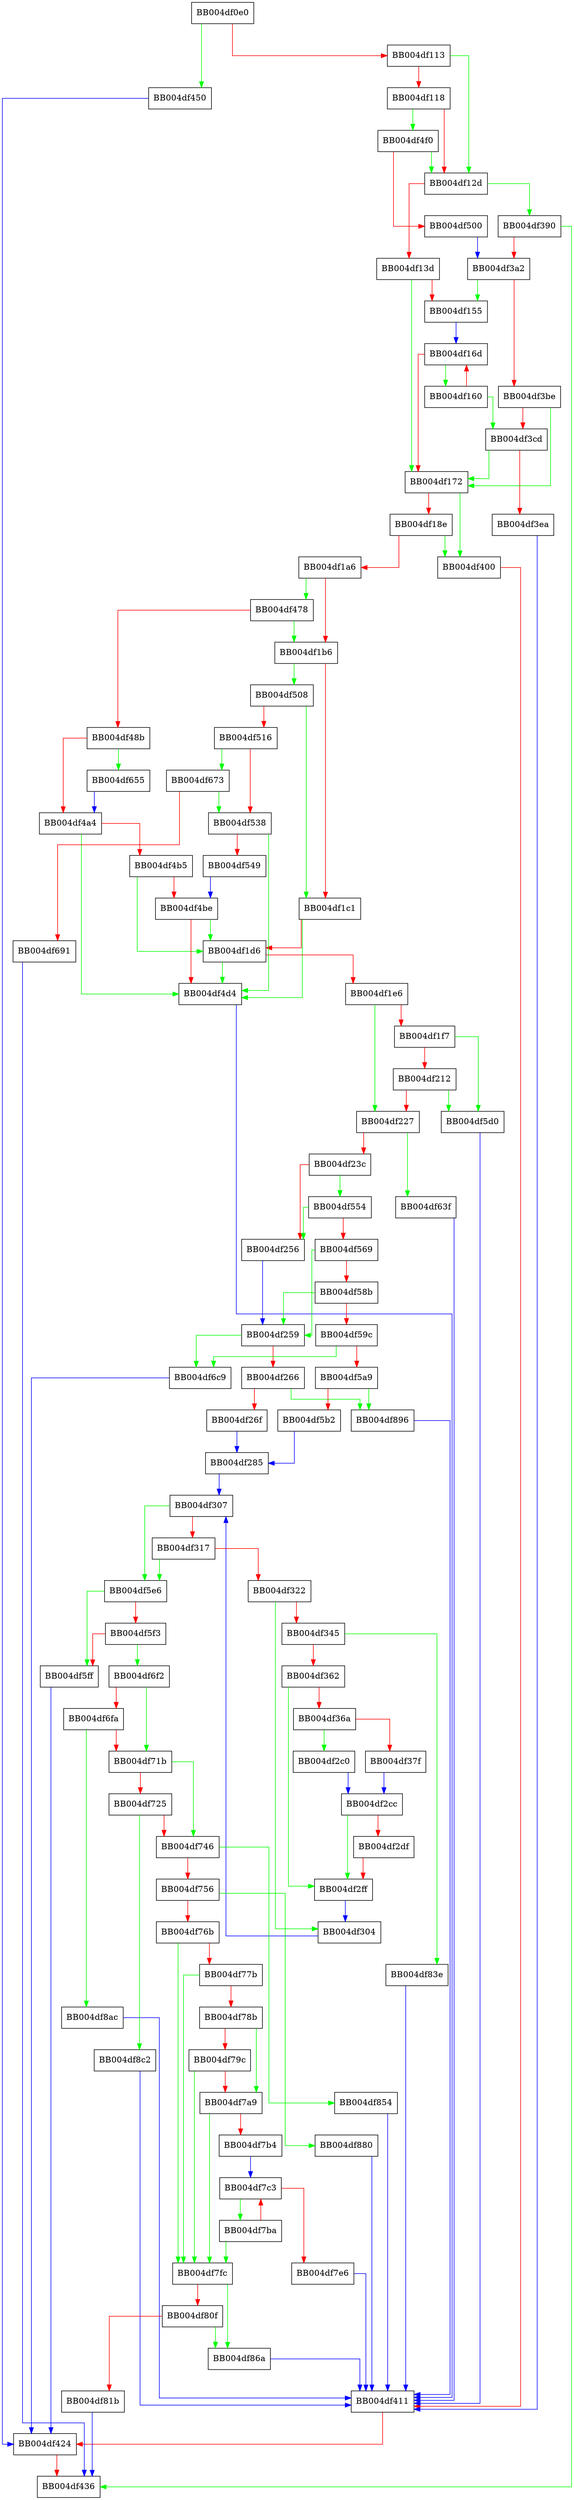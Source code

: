 digraph tls_construct_client_hello {
  node [shape="box"];
  graph [splines=ortho];
  BB004df0e0 -> BB004df450 [color="green"];
  BB004df0e0 -> BB004df113 [color="red"];
  BB004df113 -> BB004df12d [color="green"];
  BB004df113 -> BB004df118 [color="red"];
  BB004df118 -> BB004df4f0 [color="green"];
  BB004df118 -> BB004df12d [color="red"];
  BB004df12d -> BB004df390 [color="green"];
  BB004df12d -> BB004df13d [color="red"];
  BB004df13d -> BB004df172 [color="green"];
  BB004df13d -> BB004df155 [color="red"];
  BB004df155 -> BB004df16d [color="blue"];
  BB004df160 -> BB004df3cd [color="green"];
  BB004df160 -> BB004df16d [color="red"];
  BB004df16d -> BB004df160 [color="green"];
  BB004df16d -> BB004df172 [color="red"];
  BB004df172 -> BB004df400 [color="green"];
  BB004df172 -> BB004df18e [color="red"];
  BB004df18e -> BB004df400 [color="green"];
  BB004df18e -> BB004df1a6 [color="red"];
  BB004df1a6 -> BB004df478 [color="green"];
  BB004df1a6 -> BB004df1b6 [color="red"];
  BB004df1b6 -> BB004df508 [color="green"];
  BB004df1b6 -> BB004df1c1 [color="red"];
  BB004df1c1 -> BB004df4d4 [color="green"];
  BB004df1c1 -> BB004df1d6 [color="red"];
  BB004df1d6 -> BB004df4d4 [color="green"];
  BB004df1d6 -> BB004df1e6 [color="red"];
  BB004df1e6 -> BB004df227 [color="green"];
  BB004df1e6 -> BB004df1f7 [color="red"];
  BB004df1f7 -> BB004df5d0 [color="green"];
  BB004df1f7 -> BB004df212 [color="red"];
  BB004df212 -> BB004df5d0 [color="green"];
  BB004df212 -> BB004df227 [color="red"];
  BB004df227 -> BB004df63f [color="green"];
  BB004df227 -> BB004df23c [color="red"];
  BB004df23c -> BB004df554 [color="green"];
  BB004df23c -> BB004df256 [color="red"];
  BB004df256 -> BB004df259 [color="blue"];
  BB004df259 -> BB004df6c9 [color="green"];
  BB004df259 -> BB004df266 [color="red"];
  BB004df266 -> BB004df896 [color="green"];
  BB004df266 -> BB004df26f [color="red"];
  BB004df26f -> BB004df285 [color="blue"];
  BB004df285 -> BB004df307 [color="blue"];
  BB004df2c0 -> BB004df2cc [color="blue"];
  BB004df2cc -> BB004df2ff [color="green"];
  BB004df2cc -> BB004df2df [color="red"];
  BB004df2df -> BB004df2ff [color="red"];
  BB004df2ff -> BB004df304 [color="blue"];
  BB004df304 -> BB004df307 [color="blue"];
  BB004df307 -> BB004df5e6 [color="green"];
  BB004df307 -> BB004df317 [color="red"];
  BB004df317 -> BB004df5e6 [color="green"];
  BB004df317 -> BB004df322 [color="red"];
  BB004df322 -> BB004df304 [color="green"];
  BB004df322 -> BB004df345 [color="red"];
  BB004df345 -> BB004df83e [color="green"];
  BB004df345 -> BB004df362 [color="red"];
  BB004df362 -> BB004df2ff [color="green"];
  BB004df362 -> BB004df36a [color="red"];
  BB004df36a -> BB004df2c0 [color="green"];
  BB004df36a -> BB004df37f [color="red"];
  BB004df37f -> BB004df2cc [color="blue"];
  BB004df390 -> BB004df436 [color="green"];
  BB004df390 -> BB004df3a2 [color="red"];
  BB004df3a2 -> BB004df155 [color="green"];
  BB004df3a2 -> BB004df3be [color="red"];
  BB004df3be -> BB004df172 [color="green"];
  BB004df3be -> BB004df3cd [color="red"];
  BB004df3cd -> BB004df172 [color="green"];
  BB004df3cd -> BB004df3ea [color="red"];
  BB004df3ea -> BB004df411 [color="blue"];
  BB004df400 -> BB004df411 [color="red"];
  BB004df411 -> BB004df424 [color="red"];
  BB004df424 -> BB004df436 [color="red"];
  BB004df450 -> BB004df424 [color="blue"];
  BB004df478 -> BB004df1b6 [color="green"];
  BB004df478 -> BB004df48b [color="red"];
  BB004df48b -> BB004df655 [color="green"];
  BB004df48b -> BB004df4a4 [color="red"];
  BB004df4a4 -> BB004df4d4 [color="green"];
  BB004df4a4 -> BB004df4b5 [color="red"];
  BB004df4b5 -> BB004df1d6 [color="green"];
  BB004df4b5 -> BB004df4be [color="red"];
  BB004df4be -> BB004df1d6 [color="green"];
  BB004df4be -> BB004df4d4 [color="red"];
  BB004df4d4 -> BB004df411 [color="blue"];
  BB004df4f0 -> BB004df12d [color="green"];
  BB004df4f0 -> BB004df500 [color="red"];
  BB004df500 -> BB004df3a2 [color="blue"];
  BB004df508 -> BB004df1c1 [color="green"];
  BB004df508 -> BB004df516 [color="red"];
  BB004df516 -> BB004df673 [color="green"];
  BB004df516 -> BB004df538 [color="red"];
  BB004df538 -> BB004df4d4 [color="green"];
  BB004df538 -> BB004df549 [color="red"];
  BB004df549 -> BB004df4be [color="blue"];
  BB004df554 -> BB004df256 [color="green"];
  BB004df554 -> BB004df569 [color="red"];
  BB004df569 -> BB004df259 [color="green"];
  BB004df569 -> BB004df58b [color="red"];
  BB004df58b -> BB004df259 [color="green"];
  BB004df58b -> BB004df59c [color="red"];
  BB004df59c -> BB004df6c9 [color="green"];
  BB004df59c -> BB004df5a9 [color="red"];
  BB004df5a9 -> BB004df896 [color="green"];
  BB004df5a9 -> BB004df5b2 [color="red"];
  BB004df5b2 -> BB004df285 [color="blue"];
  BB004df5d0 -> BB004df411 [color="blue"];
  BB004df5e6 -> BB004df5ff [color="green"];
  BB004df5e6 -> BB004df5f3 [color="red"];
  BB004df5f3 -> BB004df6f2 [color="green"];
  BB004df5f3 -> BB004df5ff [color="red"];
  BB004df5ff -> BB004df424 [color="blue"];
  BB004df63f -> BB004df411 [color="blue"];
  BB004df655 -> BB004df4a4 [color="blue"];
  BB004df673 -> BB004df538 [color="green"];
  BB004df673 -> BB004df691 [color="red"];
  BB004df691 -> BB004df436 [color="blue"];
  BB004df6c9 -> BB004df424 [color="blue"];
  BB004df6f2 -> BB004df71b [color="green"];
  BB004df6f2 -> BB004df6fa [color="red"];
  BB004df6fa -> BB004df8ac [color="green"];
  BB004df6fa -> BB004df71b [color="red"];
  BB004df71b -> BB004df746 [color="green"];
  BB004df71b -> BB004df725 [color="red"];
  BB004df725 -> BB004df8c2 [color="green"];
  BB004df725 -> BB004df746 [color="red"];
  BB004df746 -> BB004df854 [color="green"];
  BB004df746 -> BB004df756 [color="red"];
  BB004df756 -> BB004df880 [color="green"];
  BB004df756 -> BB004df76b [color="red"];
  BB004df76b -> BB004df7fc [color="green"];
  BB004df76b -> BB004df77b [color="red"];
  BB004df77b -> BB004df7fc [color="green"];
  BB004df77b -> BB004df78b [color="red"];
  BB004df78b -> BB004df7a9 [color="green"];
  BB004df78b -> BB004df79c [color="red"];
  BB004df79c -> BB004df7fc [color="green"];
  BB004df79c -> BB004df7a9 [color="red"];
  BB004df7a9 -> BB004df7fc [color="green"];
  BB004df7a9 -> BB004df7b4 [color="red"];
  BB004df7b4 -> BB004df7c3 [color="blue"];
  BB004df7ba -> BB004df7fc [color="green"];
  BB004df7ba -> BB004df7c3 [color="red"];
  BB004df7c3 -> BB004df7ba [color="green"];
  BB004df7c3 -> BB004df7e6 [color="red"];
  BB004df7e6 -> BB004df411 [color="blue"];
  BB004df7fc -> BB004df86a [color="green"];
  BB004df7fc -> BB004df80f [color="red"];
  BB004df80f -> BB004df86a [color="green"];
  BB004df80f -> BB004df81b [color="red"];
  BB004df81b -> BB004df436 [color="blue"];
  BB004df83e -> BB004df411 [color="blue"];
  BB004df854 -> BB004df411 [color="blue"];
  BB004df86a -> BB004df411 [color="blue"];
  BB004df880 -> BB004df411 [color="blue"];
  BB004df896 -> BB004df411 [color="blue"];
  BB004df8ac -> BB004df411 [color="blue"];
  BB004df8c2 -> BB004df411 [color="blue"];
}